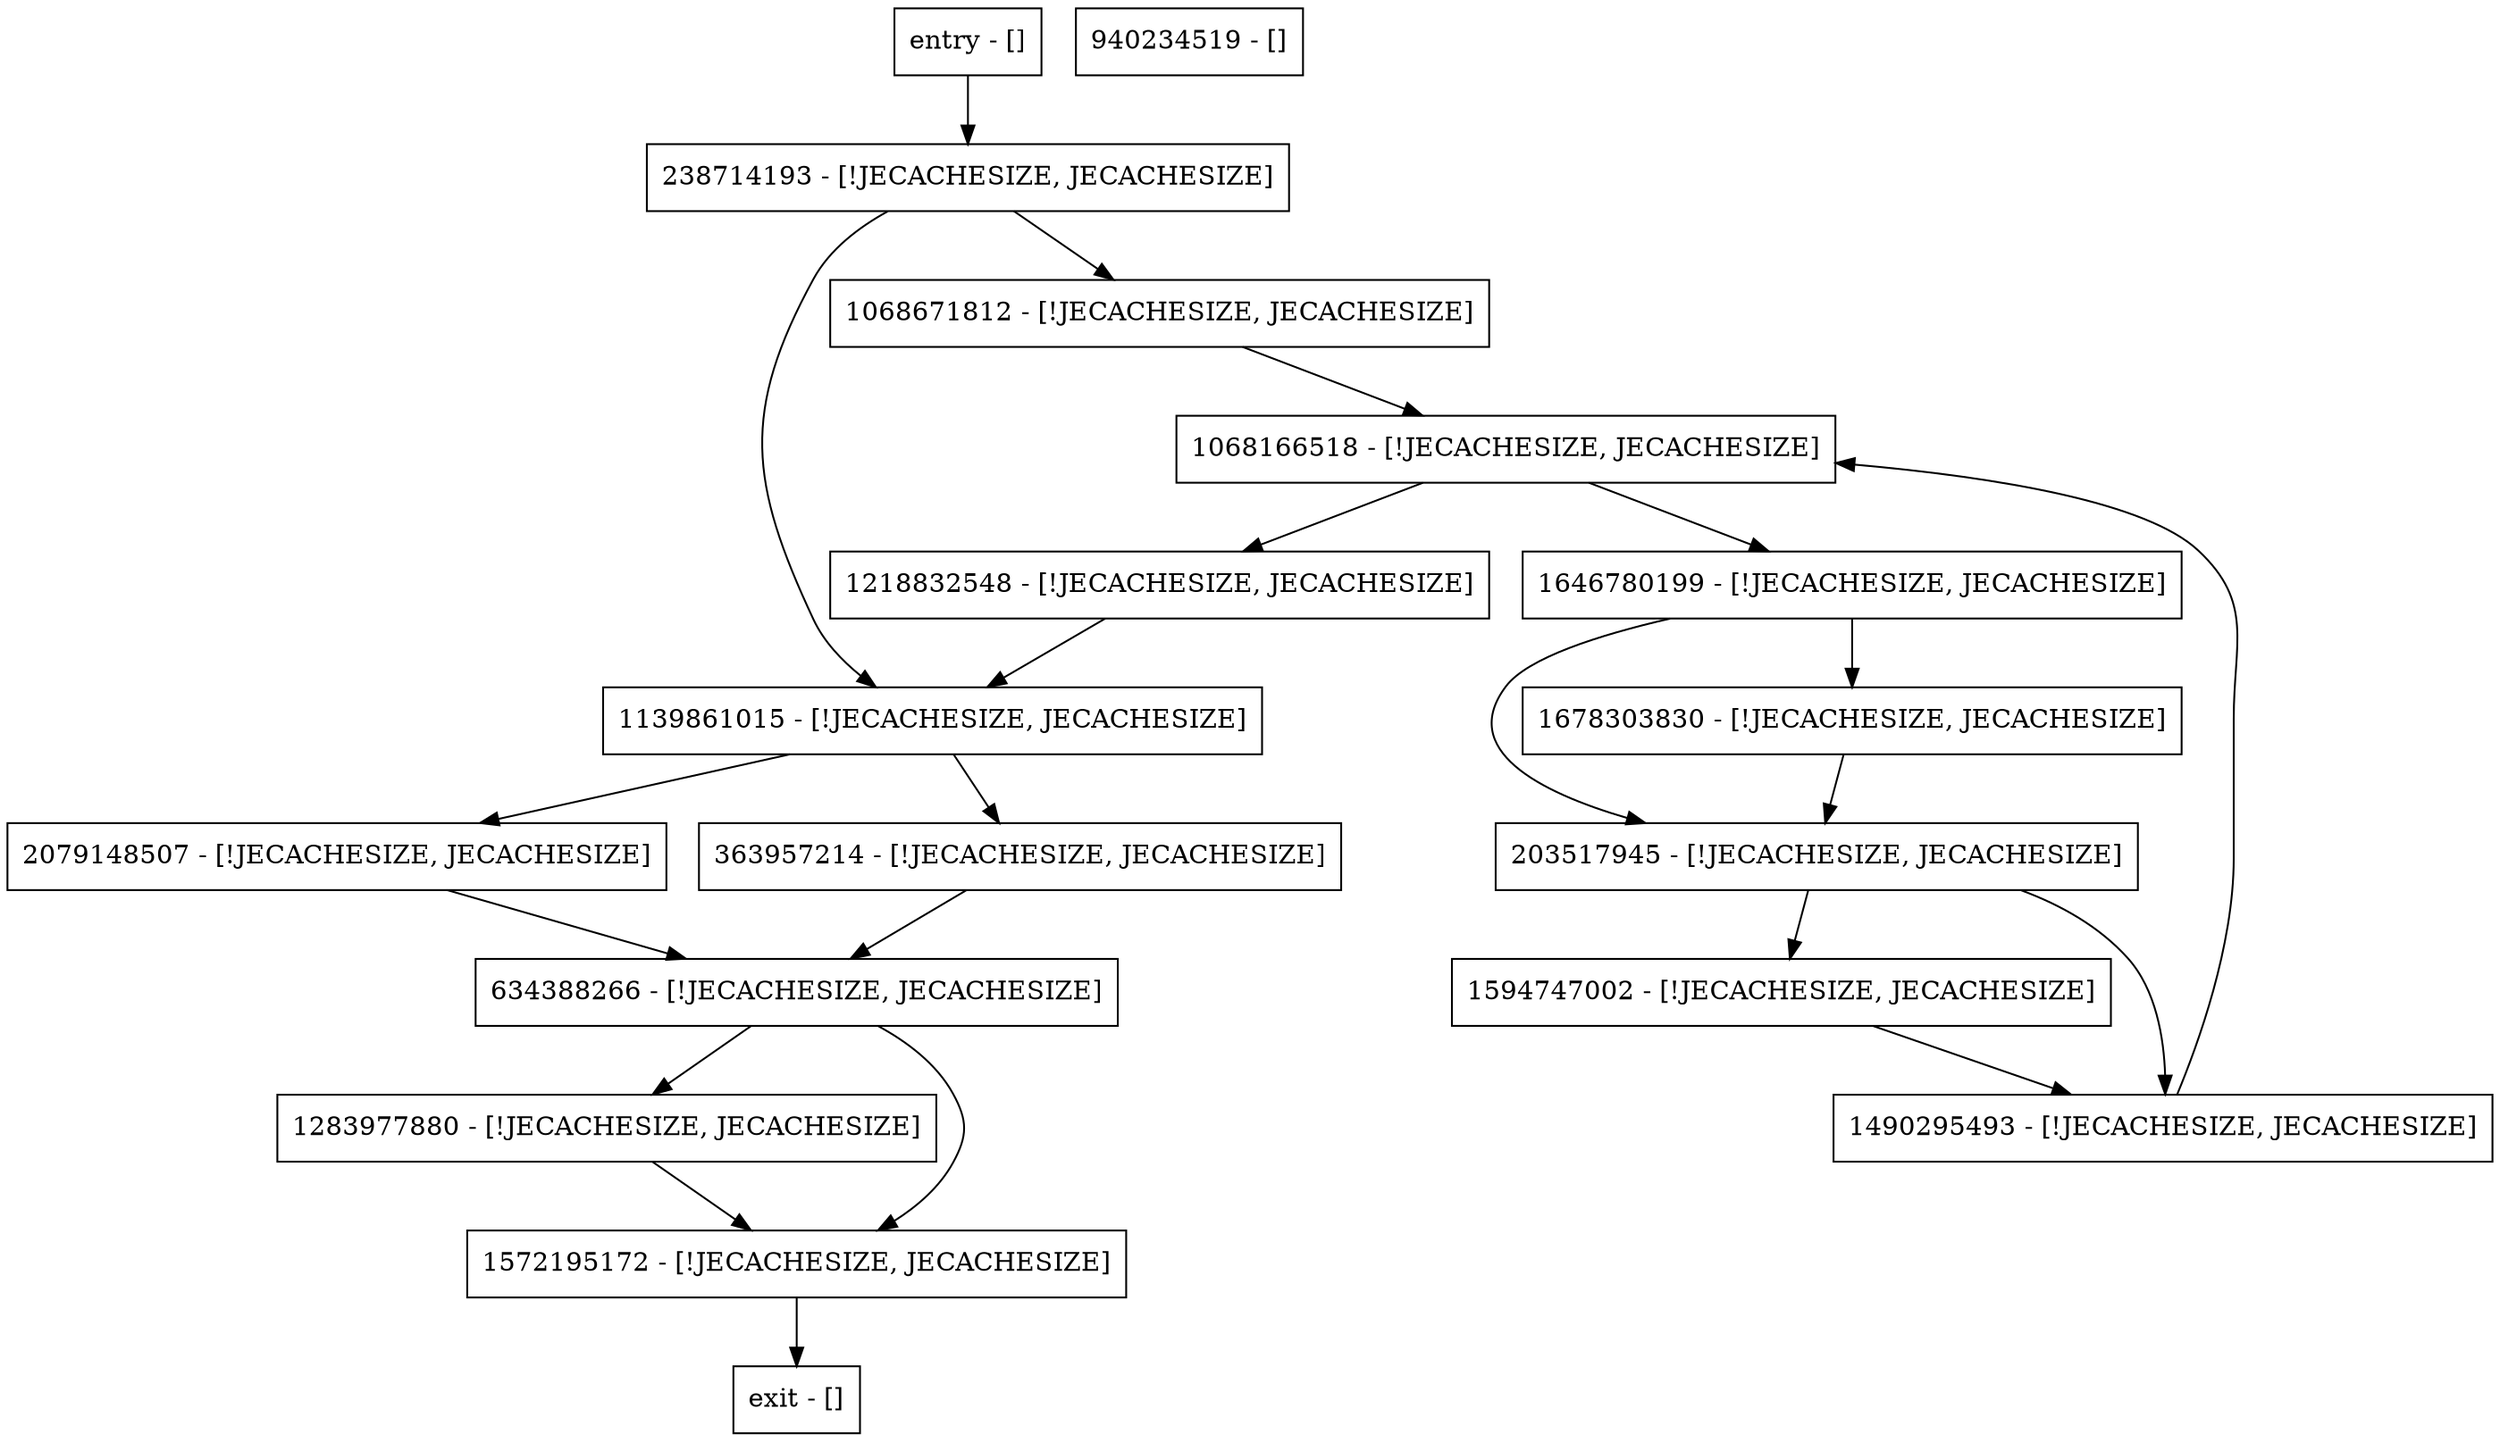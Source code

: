 digraph getTimeoutInfoInternal {
node [shape=record];
1139861015 [label="1139861015 - [!JECACHESIZE, JECACHESIZE]"];
940234519 [label="940234519 - []"];
2079148507 [label="2079148507 - [!JECACHESIZE, JECACHESIZE]"];
363957214 [label="363957214 - [!JECACHESIZE, JECACHESIZE]"];
1283977880 [label="1283977880 - [!JECACHESIZE, JECACHESIZE]"];
1068166518 [label="1068166518 - [!JECACHESIZE, JECACHESIZE]"];
203517945 [label="203517945 - [!JECACHESIZE, JECACHESIZE]"];
1594747002 [label="1594747002 - [!JECACHESIZE, JECACHESIZE]"];
1068671812 [label="1068671812 - [!JECACHESIZE, JECACHESIZE]"];
1490295493 [label="1490295493 - [!JECACHESIZE, JECACHESIZE]"];
entry [label="entry - []"];
exit [label="exit - []"];
1218832548 [label="1218832548 - [!JECACHESIZE, JECACHESIZE]"];
634388266 [label="634388266 - [!JECACHESIZE, JECACHESIZE]"];
238714193 [label="238714193 - [!JECACHESIZE, JECACHESIZE]"];
1572195172 [label="1572195172 - [!JECACHESIZE, JECACHESIZE]"];
1646780199 [label="1646780199 - [!JECACHESIZE, JECACHESIZE]"];
1678303830 [label="1678303830 - [!JECACHESIZE, JECACHESIZE]"];
entry;
exit;
1139861015 -> 2079148507;
1139861015 -> 363957214;
2079148507 -> 634388266;
363957214 -> 634388266;
1283977880 -> 1572195172;
1068166518 -> 1218832548;
1068166518 -> 1646780199;
203517945 -> 1594747002;
203517945 -> 1490295493;
1594747002 -> 1490295493;
1068671812 -> 1068166518;
1490295493 -> 1068166518;
entry -> 238714193;
1218832548 -> 1139861015;
634388266 -> 1283977880;
634388266 -> 1572195172;
238714193 -> 1139861015;
238714193 -> 1068671812;
1572195172 -> exit;
1646780199 -> 203517945;
1646780199 -> 1678303830;
1678303830 -> 203517945;
}
